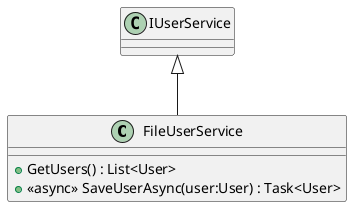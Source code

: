 @startuml
class FileUserService {
    + GetUsers() : List<User>
    + <<async>> SaveUserAsync(user:User) : Task<User>
}
IUserService <|-- FileUserService
@enduml
